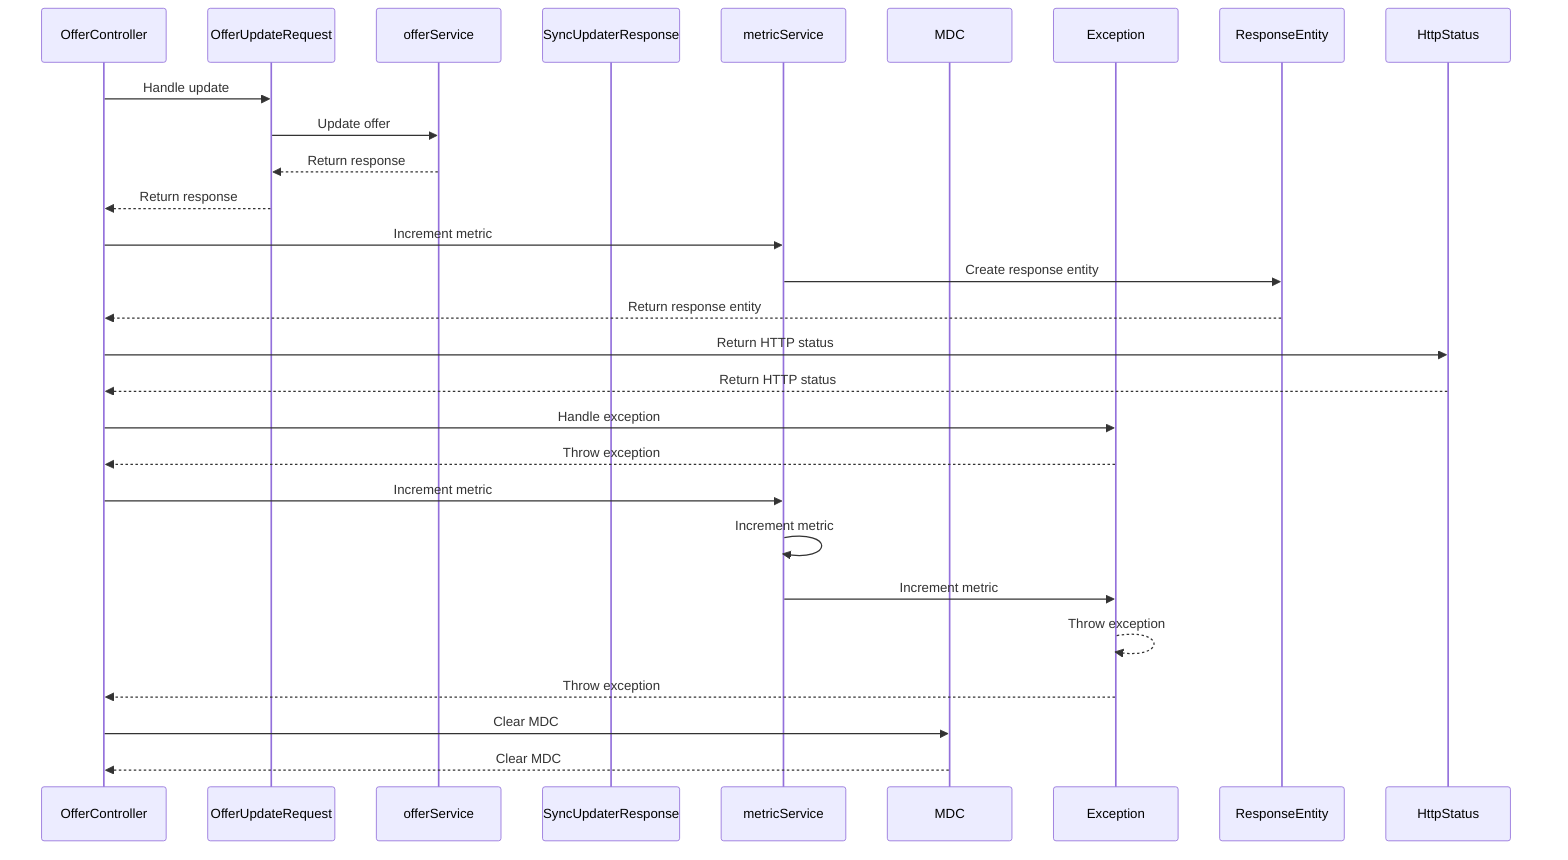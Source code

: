 sequenceDiagram
    participant OfferController
    participant OfferUpdateRequest
    participant offerService
    participant SyncUpdaterResponse
    participant metricService
    participant MDC
    participant Exception
    
    OfferController->>OfferUpdateRequest: Handle update
    OfferUpdateRequest->>offerService: Update offer
    offerService-->>OfferUpdateRequest: Return response
    OfferUpdateRequest-->>OfferController: Return response
    OfferController->>metricService: Increment metric
    metricService->>ResponseEntity: Create response entity
    ResponseEntity-->>OfferController: Return response entity
    OfferController->>HttpStatus: Return HTTP status
    HttpStatus-->>OfferController: Return HTTP status
    OfferController->>Exception: Handle exception
    Exception-->>OfferController: Throw exception
    OfferController->>metricService: Increment metric
    metricService->>metricService: Increment metric
    metricService->>Exception: Increment metric
    Exception-->>Exception: Throw exception
    Exception-->>OfferController: Throw exception
    OfferController->>MDC: Clear MDC
    MDC-->>OfferController: Clear MDC